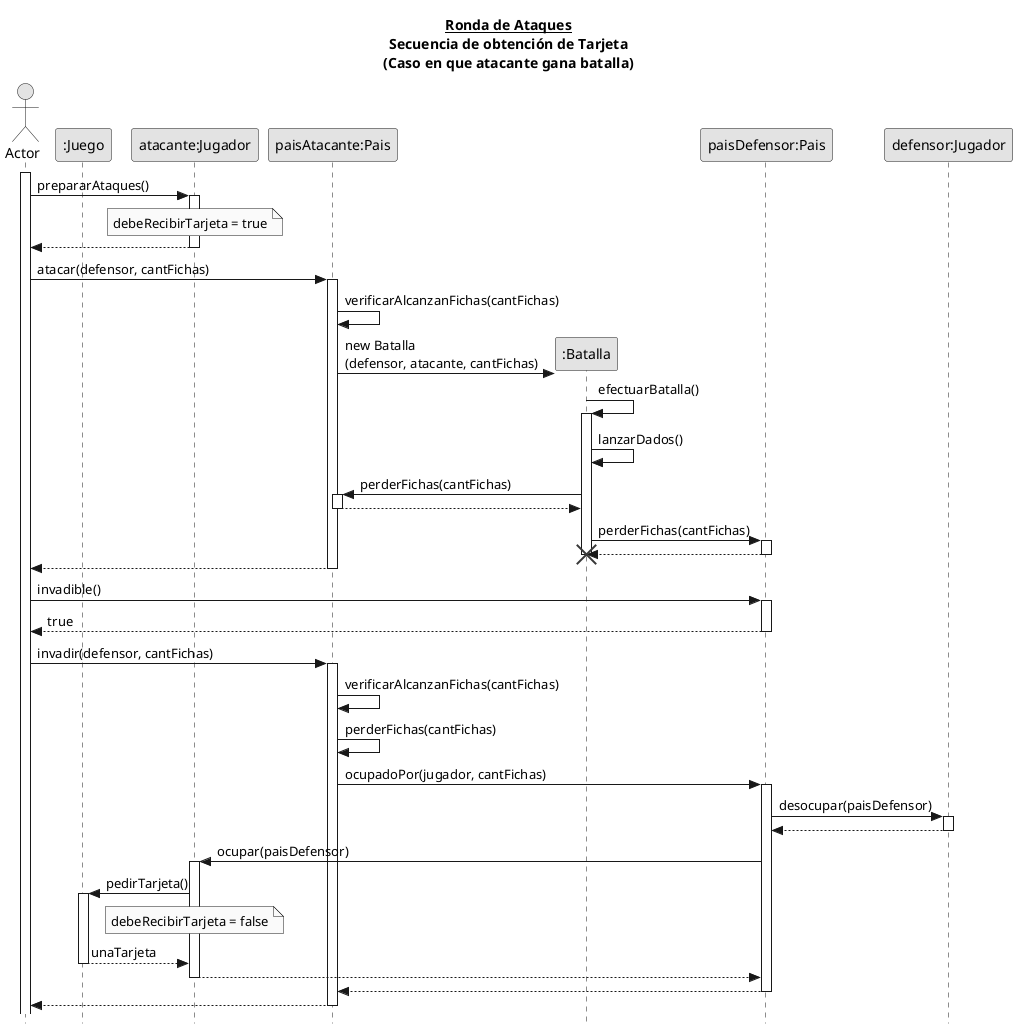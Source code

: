@startuml
title
**__Ronda de Ataques__**
Secuencia de obtención de Tarjeta
(Caso en que atacante gana batalla)
end title
skinparam responseMessageBelowArrow true
skinparam monochrome true
skinparam style strictuml
hide footbox

actor Actor
participant juego as ":Juego"
participant jug as "atacante:Jugador"
participant atacante as "paisAtacante:Pais"
participant batalla as ":Batalla"
participant defensor as "paisDefensor:Pais"
participant jug2 as "defensor:Jugador"
activate Actor

Actor -> jug ++: prepararAtaques()
note over jug
    debeRecibirTarjeta = true
end note
return

Actor -> atacante ++: atacar(defensor, cantFichas)
atacante -> atacante: verificarAlcanzanFichas(cantFichas)

create batalla
atacante -> batalla: new Batalla\n(defensor, atacante, cantFichas)
batalla -> batalla ++: efectuarBatalla()
batalla -> batalla: lanzarDados()
batalla -> atacante ++: perderFichas(cantFichas)
return
batalla -> defensor ++: perderFichas(cantFichas)
return
destroy batalla
deactivate batalla
return

Actor -> defensor ++: invadible()
return true

Actor -> atacante ++: invadir(defensor, cantFichas)
atacante -> atacante: verificarAlcanzanFichas(cantFichas)
atacante -> atacante: perderFichas(cantFichas)
atacante -> defensor ++: ocupadoPor(jugador, cantFichas)
defensor -> jug2 ++: desocupar(paisDefensor)
return

defensor -> jug ++: ocupar(paisDefensor)
jug -> juego ++: pedirTarjeta()
note over jug
    debeRecibirTarjeta = false
end note
return unaTarjeta
return
return
return




@enduml
